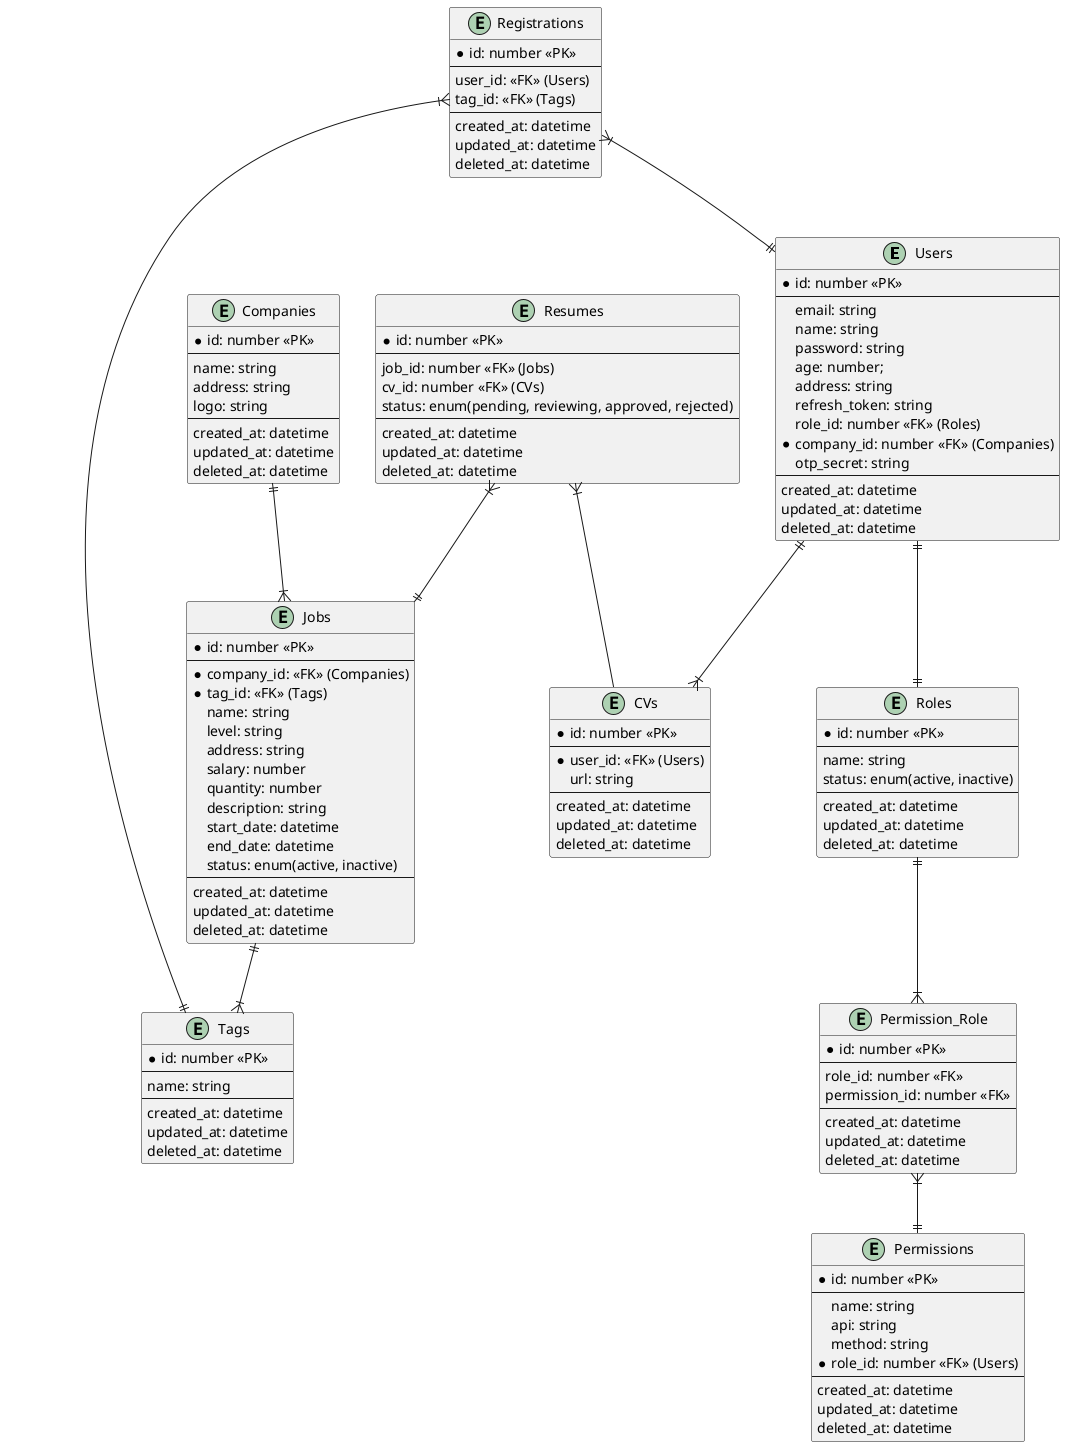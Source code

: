 @startuml database

entity Users {
  *id: number <<PK>>
  --
  email: string
  name: string
  password: string
  age: number;
  address: string
  refresh_token: string
  role_id: number <<FK>> (Roles)
  *company_id: number <<FK>> (Companies)
  otp_secret: string
  --
  created_at: datetime
  updated_at: datetime
  deleted_at: datetime
}

entity Companies {
  * id: number <<PK>>
  --
  name: string
  address: string
  logo: string
  --
  created_at: datetime
  updated_at: datetime
  deleted_at: datetime
}

entity Jobs {
  * id: number <<PK>>
  --
  *company_id: <<FK>> (Companies)
  *tag_id: <<FK>> (Tags)
  name: string
  level: string
  address: string
  salary: number
  quantity: number
  description: string
  start_date: datetime
  end_date: datetime
  status: enum(active, inactive)
  --
  created_at: datetime
  updated_at: datetime
  deleted_at: datetime
}

entity CVs {
  * id: number <<PK>>
  --
  * user_id: <<FK>> (Users)
  url: string
  --
  created_at: datetime
  updated_at: datetime
  deleted_at: datetime
}

entity Resumes {
  * id: number <<PK>>
  --
  job_id: number <<FK>> (Jobs)
  cv_id: number <<FK>> (CVs)
  status: enum(pending, reviewing, approved, rejected)
  --
  created_at: datetime
  updated_at: datetime
  deleted_at: datetime
}

entity Roles {
  * id: number <<PK>>
  --
  name: string
  status: enum(active, inactive)
  --
  created_at: datetime
  updated_at: datetime
  deleted_at: datetime
}

entity Permissions {
  *id: number <<PK>>
  --
  name: string
  api: string
  method: string
  *role_id: number <<FK>> (Users)
  --
  created_at: datetime
  updated_at: datetime
  deleted_at: datetime
}

entity Tags {
  * id: number <<PK>>
  --
  name: string
  --
  created_at: datetime
  updated_at: datetime
  deleted_at: datetime
}

entity Registrations {
  * id: number <<PK>>
  --
  user_id: <<FK>> (Users)
  tag_id: <<FK>> (Tags)
  --
  created_at: datetime
  updated_at: datetime
  deleted_at: datetime
}

entity Permission_Role {
  *id: number <<PK>>
  --
  role_id: number <<FK>>
  permission_id: number <<FK>>
  --
  created_at: datetime
  updated_at: datetime
  deleted_at: datetime
}

Users ||--|| Roles

Users ||--|{ CVs

Roles ||--|{ Permission_Role
Permission_Role }|--|| Permissions

Companies ||--|{ Jobs
Jobs ||--|{ Tags

Resumes }|--|| Jobs
Resumes }|-- CVs

Registrations }|--|| Tags
Registrations }|--|| Users

@enduml